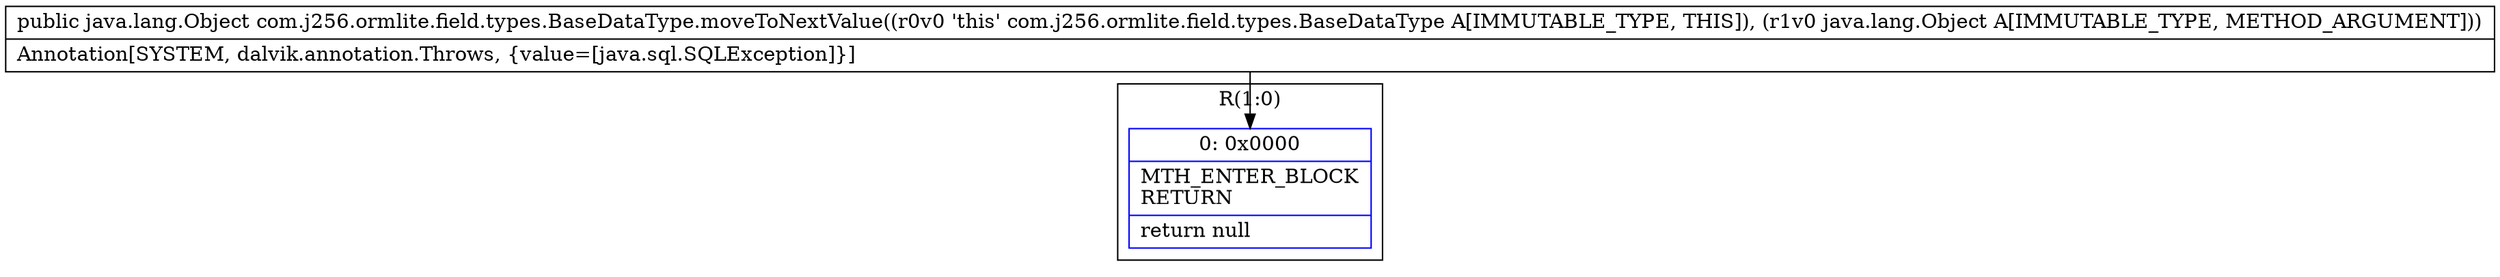 digraph "CFG forcom.j256.ormlite.field.types.BaseDataType.moveToNextValue(Ljava\/lang\/Object;)Ljava\/lang\/Object;" {
subgraph cluster_Region_512498159 {
label = "R(1:0)";
node [shape=record,color=blue];
Node_0 [shape=record,label="{0\:\ 0x0000|MTH_ENTER_BLOCK\lRETURN\l|return null\l}"];
}
MethodNode[shape=record,label="{public java.lang.Object com.j256.ormlite.field.types.BaseDataType.moveToNextValue((r0v0 'this' com.j256.ormlite.field.types.BaseDataType A[IMMUTABLE_TYPE, THIS]), (r1v0 java.lang.Object A[IMMUTABLE_TYPE, METHOD_ARGUMENT]))  | Annotation[SYSTEM, dalvik.annotation.Throws, \{value=[java.sql.SQLException]\}]\l}"];
MethodNode -> Node_0;
}

